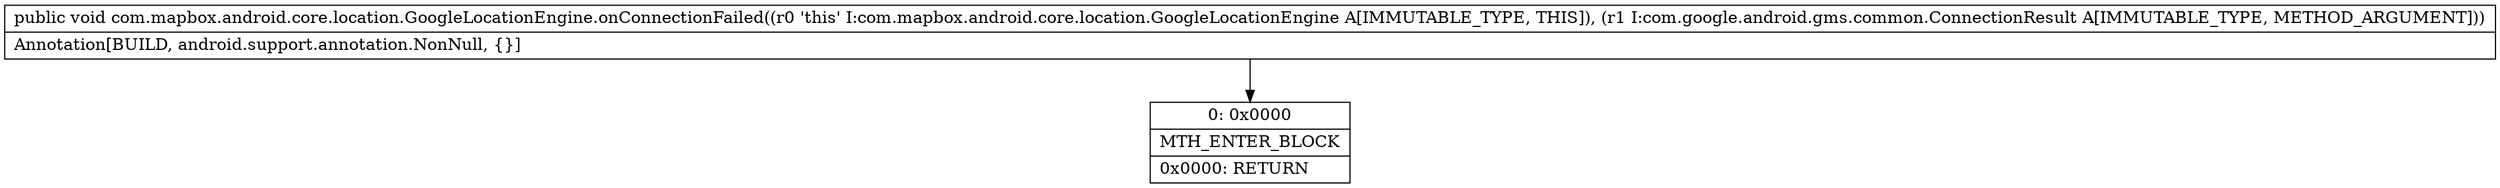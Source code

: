 digraph "CFG forcom.mapbox.android.core.location.GoogleLocationEngine.onConnectionFailed(Lcom\/google\/android\/gms\/common\/ConnectionResult;)V" {
Node_0 [shape=record,label="{0\:\ 0x0000|MTH_ENTER_BLOCK\l|0x0000: RETURN   \l}"];
MethodNode[shape=record,label="{public void com.mapbox.android.core.location.GoogleLocationEngine.onConnectionFailed((r0 'this' I:com.mapbox.android.core.location.GoogleLocationEngine A[IMMUTABLE_TYPE, THIS]), (r1 I:com.google.android.gms.common.ConnectionResult A[IMMUTABLE_TYPE, METHOD_ARGUMENT]))  | Annotation[BUILD, android.support.annotation.NonNull, \{\}]\l}"];
MethodNode -> Node_0;
}

